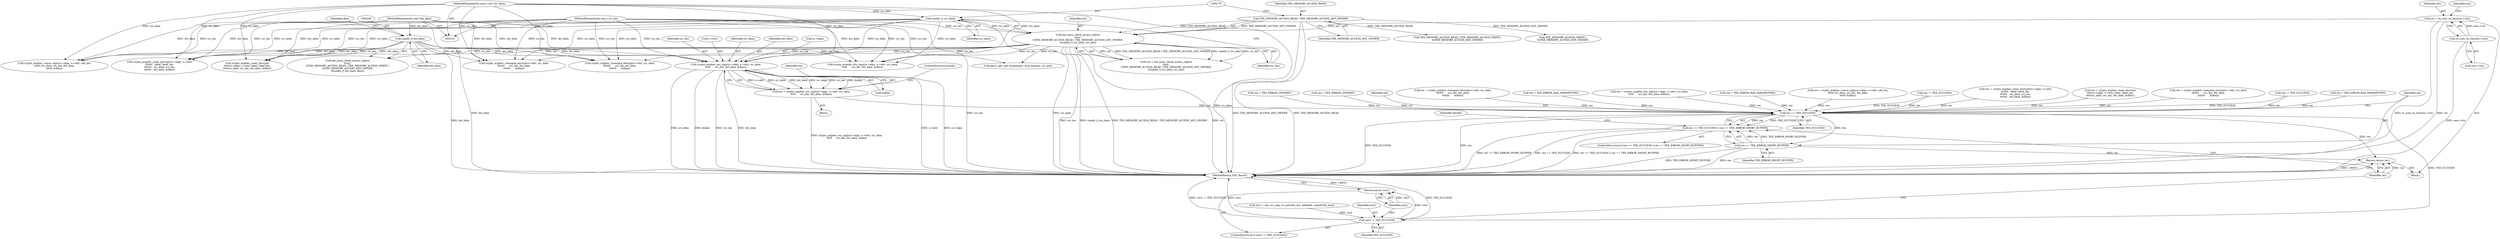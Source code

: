 digraph "0_optee_os_70697bf3c5dc3d201341b01a1a8e5bc6d2fb48f8@API" {
"1000498" [label="(Call,crypto_acipher_ecc_sign(cs->algo, o->attr, src_data,\n\t\t\t\t\t      src_len, dst_data, &dlen))"];
"1000169" [label="(Call,(uaddr_t) src_data)"];
"1000105" [label="(MethodParameterIn,const void *src_data)"];
"1000164" [label="(Call,tee_mmu_check_access_rights(\n\t\tutc,\n\t\tTEE_MEMORY_ACCESS_READ | TEE_MEMORY_ACCESS_ANY_OWNER,\n\t\t(uaddr_t) src_data, src_len))"];
"1000142" [label="(Call,utc = to_user_ta_ctx(sess->ctx))"];
"1000144" [label="(Call,to_user_ta_ctx(sess->ctx))"];
"1000166" [label="(Call,TEE_MEMORY_ACCESS_READ | TEE_MEMORY_ACCESS_ANY_OWNER)"];
"1000106" [label="(MethodParameterIn,size_t src_len)"];
"1000205" [label="(Call,(uaddr_t) dst_data)"];
"1000107" [label="(MethodParameterIn,void *dst_data)"];
"1000496" [label="(Call,res = crypto_acipher_ecc_sign(cs->algo, o->attr, src_data,\n\t\t\t\t\t      src_len, dst_data, &dlen))"];
"1000521" [label="(Call,res == TEE_SUCCESS)"];
"1000520" [label="(Call,res == TEE_SUCCESS || res == TEE_ERROR_SHORT_BUFFER)"];
"1000524" [label="(Call,res == TEE_ERROR_SHORT_BUFFER)"];
"1000547" [label="(Return,return res;)"];
"1000542" [label="(Call,res2 != TEE_SUCCESS)"];
"1000545" [label="(Return,return res2;)"];
"1000541" [label="(ControlStructure,if (res2 != TEE_SUCCESS))"];
"1000167" [label="(Identifier,TEE_MEMORY_ACCESS_READ)"];
"1000522" [label="(Identifier,res)"];
"1000310" [label="(Call,res = crypto_acipher_rsanopad_decrypt(o->attr, src_data,\n\t\t\t\t\t\t\t      src_len, dst_data,\n\t\t\t\t\t\t\t      &dlen))"];
"1000145" [label="(Call,sess->ctx)"];
"1000506" [label="(Identifier,src_len)"];
"1000512" [label="(Call,res = TEE_ERROR_BAD_PARAMETERS)"];
"1000169" [label="(Call,(uaddr_t) src_data)"];
"1000168" [label="(Identifier,TEE_MEMORY_ACCESS_ANY_OWNER)"];
"1000478" [label="(Call,crypto_acipher_dsa_sign(cs->algo, o->attr, src_data,\n\t\t\t\t\t      src_len, dst_data, &dlen))"];
"1000172" [label="(Identifier,src_len)"];
"1000143" [label="(Identifier,utc)"];
"1000532" [label="(Call,res2 = tee_svc_copy_to_user(dst_len, &dlen64, sizeof(*dst_len)))"];
"1000502" [label="(Call,o->attr)"];
"1000453" [label="(Call,pkcs1_get_salt_len(params, num_params, src_len))"];
"1000505" [label="(Identifier,src_data)"];
"1000496" [label="(Call,res = crypto_acipher_ecc_sign(cs->algo, o->attr, src_data,\n\t\t\t\t\t      src_len, dst_data, &dlen))"];
"1000497" [label="(Identifier,res)"];
"1000106" [label="(MethodParameterIn,size_t src_len)"];
"1000198" [label="(Call,tee_mmu_check_access_rights(\n\t\tutc,\n\t\tTEE_MEMORY_ACCESS_READ | TEE_MEMORY_ACCESS_WRITE |\n\t\t\tTEE_MEMORY_ACCESS_ANY_OWNER,\n\t\t(uaddr_t) dst_data, dlen))"];
"1000476" [label="(Call,res = crypto_acipher_dsa_sign(cs->algo, o->attr, src_data,\n\t\t\t\t\t      src_len, dst_data, &dlen))"];
"1000171" [label="(Identifier,src_data)"];
"1000162" [label="(Call,res = tee_mmu_check_access_rights(\n\t\tutc,\n\t\tTEE_MEMORY_ACCESS_READ | TEE_MEMORY_ACCESS_ANY_OWNER,\n\t\t(uaddr_t) src_data, src_len))"];
"1000524" [label="(Call,res == TEE_ERROR_SHORT_BUFFER)"];
"1000447" [label="(Call,res = TEE_ERROR_BAD_PARAMETERS)"];
"1000165" [label="(Identifier,utc)"];
"1000166" [label="(Call,TEE_MEMORY_ACCESS_READ | TEE_MEMORY_ACCESS_ANY_OWNER)"];
"1000384" [label="(Call,crypto_acipher_rsaes_encrypt(cs->algo, o->attr,\n\t\t\t\t\t\t\t   label, label_len,\n\t\t\t\t\t\t\t   src_data, src_len,\n\t\t\t\t\t\t\t   dst_data, &dlen))"];
"1000520" [label="(Call,res == TEE_SUCCESS || res == TEE_ERROR_SHORT_BUFFER)"];
"1000457" [label="(Call,res = crypto_acipher_rsassa_sign(cs->algo, o->attr, salt_len,\n\t\t\t\t\t\t src_data, src_len, dst_data,\n\t\t\t\t\t\t &dlen))"];
"1000408" [label="(Call,crypto_acipher_rsaes_decrypt(\n\t\t\t\t\tcs->algo, o->attr, label, label_len,\n\t\t\t\t\tsrc_data, src_len, dst_data, &dlen))"];
"1000549" [label="(MethodReturn,TEE_Result)"];
"1000259" [label="(Call,res != TEE_SUCCESS)"];
"1000544" [label="(Identifier,TEE_SUCCESS)"];
"1000521" [label="(Call,res == TEE_SUCCESS)"];
"1000498" [label="(Call,crypto_acipher_ecc_sign(cs->algo, o->attr, src_data,\n\t\t\t\t\t      src_len, dst_data, &dlen))"];
"1000525" [label="(Identifier,res)"];
"1000109" [label="(Block,)"];
"1000200" [label="(Call,TEE_MEMORY_ACCESS_READ | TEE_MEMORY_ACCESS_WRITE |\n\t\t\tTEE_MEMORY_ACCESS_ANY_OWNER)"];
"1000530" [label="(Identifier,dlen64)"];
"1000543" [label="(Identifier,res2)"];
"1000105" [label="(MethodParameterIn,const void *src_data)"];
"1000202" [label="(Call,TEE_MEMORY_ACCESS_WRITE |\n\t\t\tTEE_MEMORY_ACCESS_ANY_OWNER)"];
"1000508" [label="(Call,&dlen)"];
"1000547" [label="(Return,return res;)"];
"1000282" [label="(Block,)"];
"1000545" [label="(Return,return res2;)"];
"1000519" [label="(ControlStructure,if (res == TEE_SUCCESS || res == TEE_ERROR_SHORT_BUFFER))"];
"1000526" [label="(Identifier,TEE_ERROR_SHORT_BUFFER)"];
"1000507" [label="(Identifier,dst_data)"];
"1000382" [label="(Call,res = crypto_acipher_rsaes_encrypt(cs->algo, o->attr,\n\t\t\t\t\t\t\t   label, label_len,\n\t\t\t\t\t\t\t   src_data, src_len,\n\t\t\t\t\t\t\t   dst_data, &dlen))"];
"1000459" [label="(Call,crypto_acipher_rsassa_sign(cs->algo, o->attr, salt_len,\n\t\t\t\t\t\t src_data, src_len, dst_data,\n\t\t\t\t\t\t &dlen))"];
"1000144" [label="(Call,to_user_ta_ctx(sess->ctx))"];
"1000164" [label="(Call,tee_mmu_check_access_rights(\n\t\tutc,\n\t\tTEE_MEMORY_ACCESS_READ | TEE_MEMORY_ACCESS_ANY_OWNER,\n\t\t(uaddr_t) src_data, src_len))"];
"1000406" [label="(Call,res = crypto_acipher_rsaes_decrypt(\n\t\t\t\t\tcs->algo, o->attr, label, label_len,\n\t\t\t\t\tsrc_data, src_len, dst_data, &dlen))"];
"1000149" [label="(Identifier,res)"];
"1000499" [label="(Call,cs->algo)"];
"1000542" [label="(Call,res2 != TEE_SUCCESS)"];
"1000291" [label="(Call,res = crypto_acipher_rsanopad_encrypt(o->attr, src_data,\n\t\t\t\t\t\t\t      src_len, dst_data,\n\t\t\t\t\t\t\t      &dlen))"];
"1000205" [label="(Call,(uaddr_t) dst_data)"];
"1000293" [label="(Call,crypto_acipher_rsanopad_encrypt(o->attr, src_data,\n\t\t\t\t\t\t\t      src_len, dst_data,\n\t\t\t\t\t\t\t      &dlen))"];
"1000510" [label="(ControlStructure,break;)"];
"1000142" [label="(Call,utc = to_user_ta_ctx(sess->ctx))"];
"1000107" [label="(MethodParameterIn,void *dst_data)"];
"1000312" [label="(Call,crypto_acipher_rsanopad_decrypt(o->attr, src_data,\n\t\t\t\t\t\t\t      src_len, dst_data,\n\t\t\t\t\t\t\t      &dlen))"];
"1000245" [label="(Call,res != TEE_SUCCESS)"];
"1000424" [label="(Call,res = TEE_ERROR_BAD_PARAMETERS)"];
"1000546" [label="(Identifier,res2)"];
"1000208" [label="(Identifier,dlen)"];
"1000207" [label="(Identifier,dst_data)"];
"1000523" [label="(Identifier,TEE_SUCCESS)"];
"1000274" [label="(Call,res = TEE_ERROR_GENERIC)"];
"1000548" [label="(Identifier,res)"];
"1000323" [label="(Call,res = TEE_ERROR_GENERIC)"];
"1000498" -> "1000496"  [label="AST: "];
"1000498" -> "1000508"  [label="CFG: "];
"1000499" -> "1000498"  [label="AST: "];
"1000502" -> "1000498"  [label="AST: "];
"1000505" -> "1000498"  [label="AST: "];
"1000506" -> "1000498"  [label="AST: "];
"1000507" -> "1000498"  [label="AST: "];
"1000508" -> "1000498"  [label="AST: "];
"1000496" -> "1000498"  [label="CFG: "];
"1000498" -> "1000549"  [label="DDG: src_len"];
"1000498" -> "1000549"  [label="DDG: dst_data"];
"1000498" -> "1000549"  [label="DDG: o->attr"];
"1000498" -> "1000549"  [label="DDG: cs->algo"];
"1000498" -> "1000549"  [label="DDG: src_data"];
"1000498" -> "1000549"  [label="DDG: &dlen"];
"1000498" -> "1000496"  [label="DDG: o->attr"];
"1000498" -> "1000496"  [label="DDG: src_data"];
"1000498" -> "1000496"  [label="DDG: dst_data"];
"1000498" -> "1000496"  [label="DDG: cs->algo"];
"1000498" -> "1000496"  [label="DDG: src_len"];
"1000498" -> "1000496"  [label="DDG: &dlen"];
"1000169" -> "1000498"  [label="DDG: src_data"];
"1000105" -> "1000498"  [label="DDG: src_data"];
"1000164" -> "1000498"  [label="DDG: src_len"];
"1000106" -> "1000498"  [label="DDG: src_len"];
"1000205" -> "1000498"  [label="DDG: dst_data"];
"1000107" -> "1000498"  [label="DDG: dst_data"];
"1000169" -> "1000164"  [label="AST: "];
"1000169" -> "1000171"  [label="CFG: "];
"1000170" -> "1000169"  [label="AST: "];
"1000171" -> "1000169"  [label="AST: "];
"1000172" -> "1000169"  [label="CFG: "];
"1000169" -> "1000549"  [label="DDG: src_data"];
"1000169" -> "1000164"  [label="DDG: src_data"];
"1000105" -> "1000169"  [label="DDG: src_data"];
"1000169" -> "1000293"  [label="DDG: src_data"];
"1000169" -> "1000312"  [label="DDG: src_data"];
"1000169" -> "1000384"  [label="DDG: src_data"];
"1000169" -> "1000408"  [label="DDG: src_data"];
"1000169" -> "1000459"  [label="DDG: src_data"];
"1000169" -> "1000478"  [label="DDG: src_data"];
"1000105" -> "1000101"  [label="AST: "];
"1000105" -> "1000549"  [label="DDG: src_data"];
"1000105" -> "1000293"  [label="DDG: src_data"];
"1000105" -> "1000312"  [label="DDG: src_data"];
"1000105" -> "1000384"  [label="DDG: src_data"];
"1000105" -> "1000408"  [label="DDG: src_data"];
"1000105" -> "1000459"  [label="DDG: src_data"];
"1000105" -> "1000478"  [label="DDG: src_data"];
"1000164" -> "1000162"  [label="AST: "];
"1000164" -> "1000172"  [label="CFG: "];
"1000165" -> "1000164"  [label="AST: "];
"1000166" -> "1000164"  [label="AST: "];
"1000172" -> "1000164"  [label="AST: "];
"1000162" -> "1000164"  [label="CFG: "];
"1000164" -> "1000549"  [label="DDG: src_len"];
"1000164" -> "1000549"  [label="DDG: (uaddr_t) src_data"];
"1000164" -> "1000549"  [label="DDG: TEE_MEMORY_ACCESS_READ | TEE_MEMORY_ACCESS_ANY_OWNER"];
"1000164" -> "1000549"  [label="DDG: utc"];
"1000164" -> "1000162"  [label="DDG: utc"];
"1000164" -> "1000162"  [label="DDG: TEE_MEMORY_ACCESS_READ | TEE_MEMORY_ACCESS_ANY_OWNER"];
"1000164" -> "1000162"  [label="DDG: (uaddr_t) src_data"];
"1000164" -> "1000162"  [label="DDG: src_len"];
"1000142" -> "1000164"  [label="DDG: utc"];
"1000166" -> "1000164"  [label="DDG: TEE_MEMORY_ACCESS_READ"];
"1000166" -> "1000164"  [label="DDG: TEE_MEMORY_ACCESS_ANY_OWNER"];
"1000106" -> "1000164"  [label="DDG: src_len"];
"1000164" -> "1000198"  [label="DDG: utc"];
"1000164" -> "1000293"  [label="DDG: src_len"];
"1000164" -> "1000312"  [label="DDG: src_len"];
"1000164" -> "1000384"  [label="DDG: src_len"];
"1000164" -> "1000408"  [label="DDG: src_len"];
"1000164" -> "1000453"  [label="DDG: src_len"];
"1000164" -> "1000478"  [label="DDG: src_len"];
"1000142" -> "1000109"  [label="AST: "];
"1000142" -> "1000144"  [label="CFG: "];
"1000143" -> "1000142"  [label="AST: "];
"1000144" -> "1000142"  [label="AST: "];
"1000149" -> "1000142"  [label="CFG: "];
"1000142" -> "1000549"  [label="DDG: to_user_ta_ctx(sess->ctx)"];
"1000142" -> "1000549"  [label="DDG: utc"];
"1000144" -> "1000142"  [label="DDG: sess->ctx"];
"1000144" -> "1000145"  [label="CFG: "];
"1000145" -> "1000144"  [label="AST: "];
"1000144" -> "1000549"  [label="DDG: sess->ctx"];
"1000166" -> "1000168"  [label="CFG: "];
"1000167" -> "1000166"  [label="AST: "];
"1000168" -> "1000166"  [label="AST: "];
"1000170" -> "1000166"  [label="CFG: "];
"1000166" -> "1000549"  [label="DDG: TEE_MEMORY_ACCESS_ANY_OWNER"];
"1000166" -> "1000549"  [label="DDG: TEE_MEMORY_ACCESS_READ"];
"1000166" -> "1000200"  [label="DDG: TEE_MEMORY_ACCESS_READ"];
"1000166" -> "1000202"  [label="DDG: TEE_MEMORY_ACCESS_ANY_OWNER"];
"1000106" -> "1000101"  [label="AST: "];
"1000106" -> "1000549"  [label="DDG: src_len"];
"1000106" -> "1000293"  [label="DDG: src_len"];
"1000106" -> "1000312"  [label="DDG: src_len"];
"1000106" -> "1000384"  [label="DDG: src_len"];
"1000106" -> "1000408"  [label="DDG: src_len"];
"1000106" -> "1000453"  [label="DDG: src_len"];
"1000106" -> "1000459"  [label="DDG: src_len"];
"1000106" -> "1000478"  [label="DDG: src_len"];
"1000205" -> "1000198"  [label="AST: "];
"1000205" -> "1000207"  [label="CFG: "];
"1000206" -> "1000205"  [label="AST: "];
"1000207" -> "1000205"  [label="AST: "];
"1000208" -> "1000205"  [label="CFG: "];
"1000205" -> "1000549"  [label="DDG: dst_data"];
"1000205" -> "1000198"  [label="DDG: dst_data"];
"1000107" -> "1000205"  [label="DDG: dst_data"];
"1000205" -> "1000293"  [label="DDG: dst_data"];
"1000205" -> "1000312"  [label="DDG: dst_data"];
"1000205" -> "1000384"  [label="DDG: dst_data"];
"1000205" -> "1000408"  [label="DDG: dst_data"];
"1000205" -> "1000459"  [label="DDG: dst_data"];
"1000205" -> "1000478"  [label="DDG: dst_data"];
"1000107" -> "1000101"  [label="AST: "];
"1000107" -> "1000549"  [label="DDG: dst_data"];
"1000107" -> "1000293"  [label="DDG: dst_data"];
"1000107" -> "1000312"  [label="DDG: dst_data"];
"1000107" -> "1000384"  [label="DDG: dst_data"];
"1000107" -> "1000408"  [label="DDG: dst_data"];
"1000107" -> "1000459"  [label="DDG: dst_data"];
"1000107" -> "1000478"  [label="DDG: dst_data"];
"1000496" -> "1000282"  [label="AST: "];
"1000497" -> "1000496"  [label="AST: "];
"1000510" -> "1000496"  [label="CFG: "];
"1000496" -> "1000549"  [label="DDG: crypto_acipher_ecc_sign(cs->algo, o->attr, src_data,\n\t\t\t\t\t      src_len, dst_data, &dlen)"];
"1000496" -> "1000521"  [label="DDG: res"];
"1000521" -> "1000520"  [label="AST: "];
"1000521" -> "1000523"  [label="CFG: "];
"1000522" -> "1000521"  [label="AST: "];
"1000523" -> "1000521"  [label="AST: "];
"1000525" -> "1000521"  [label="CFG: "];
"1000520" -> "1000521"  [label="CFG: "];
"1000521" -> "1000549"  [label="DDG: res"];
"1000521" -> "1000549"  [label="DDG: TEE_SUCCESS"];
"1000521" -> "1000520"  [label="DDG: res"];
"1000521" -> "1000520"  [label="DDG: TEE_SUCCESS"];
"1000259" -> "1000521"  [label="DDG: res"];
"1000259" -> "1000521"  [label="DDG: TEE_SUCCESS"];
"1000274" -> "1000521"  [label="DDG: res"];
"1000512" -> "1000521"  [label="DDG: res"];
"1000310" -> "1000521"  [label="DDG: res"];
"1000406" -> "1000521"  [label="DDG: res"];
"1000323" -> "1000521"  [label="DDG: res"];
"1000457" -> "1000521"  [label="DDG: res"];
"1000447" -> "1000521"  [label="DDG: res"];
"1000245" -> "1000521"  [label="DDG: res"];
"1000245" -> "1000521"  [label="DDG: TEE_SUCCESS"];
"1000291" -> "1000521"  [label="DDG: res"];
"1000382" -> "1000521"  [label="DDG: res"];
"1000424" -> "1000521"  [label="DDG: res"];
"1000476" -> "1000521"  [label="DDG: res"];
"1000521" -> "1000524"  [label="DDG: res"];
"1000521" -> "1000542"  [label="DDG: TEE_SUCCESS"];
"1000521" -> "1000547"  [label="DDG: res"];
"1000520" -> "1000519"  [label="AST: "];
"1000520" -> "1000524"  [label="CFG: "];
"1000524" -> "1000520"  [label="AST: "];
"1000530" -> "1000520"  [label="CFG: "];
"1000548" -> "1000520"  [label="CFG: "];
"1000520" -> "1000549"  [label="DDG: res == TEE_SUCCESS || res == TEE_ERROR_SHORT_BUFFER"];
"1000520" -> "1000549"  [label="DDG: res == TEE_ERROR_SHORT_BUFFER"];
"1000520" -> "1000549"  [label="DDG: res == TEE_SUCCESS"];
"1000524" -> "1000520"  [label="DDG: res"];
"1000524" -> "1000520"  [label="DDG: TEE_ERROR_SHORT_BUFFER"];
"1000524" -> "1000526"  [label="CFG: "];
"1000525" -> "1000524"  [label="AST: "];
"1000526" -> "1000524"  [label="AST: "];
"1000524" -> "1000549"  [label="DDG: res"];
"1000524" -> "1000549"  [label="DDG: TEE_ERROR_SHORT_BUFFER"];
"1000524" -> "1000547"  [label="DDG: res"];
"1000547" -> "1000109"  [label="AST: "];
"1000547" -> "1000548"  [label="CFG: "];
"1000548" -> "1000547"  [label="AST: "];
"1000549" -> "1000547"  [label="CFG: "];
"1000547" -> "1000549"  [label="DDG: <RET>"];
"1000548" -> "1000547"  [label="DDG: res"];
"1000542" -> "1000541"  [label="AST: "];
"1000542" -> "1000544"  [label="CFG: "];
"1000543" -> "1000542"  [label="AST: "];
"1000544" -> "1000542"  [label="AST: "];
"1000546" -> "1000542"  [label="CFG: "];
"1000548" -> "1000542"  [label="CFG: "];
"1000542" -> "1000549"  [label="DDG: res2 != TEE_SUCCESS"];
"1000542" -> "1000549"  [label="DDG: res2"];
"1000542" -> "1000549"  [label="DDG: TEE_SUCCESS"];
"1000532" -> "1000542"  [label="DDG: res2"];
"1000542" -> "1000545"  [label="DDG: res2"];
"1000545" -> "1000541"  [label="AST: "];
"1000545" -> "1000546"  [label="CFG: "];
"1000546" -> "1000545"  [label="AST: "];
"1000549" -> "1000545"  [label="CFG: "];
"1000545" -> "1000549"  [label="DDG: <RET>"];
"1000546" -> "1000545"  [label="DDG: res2"];
}
